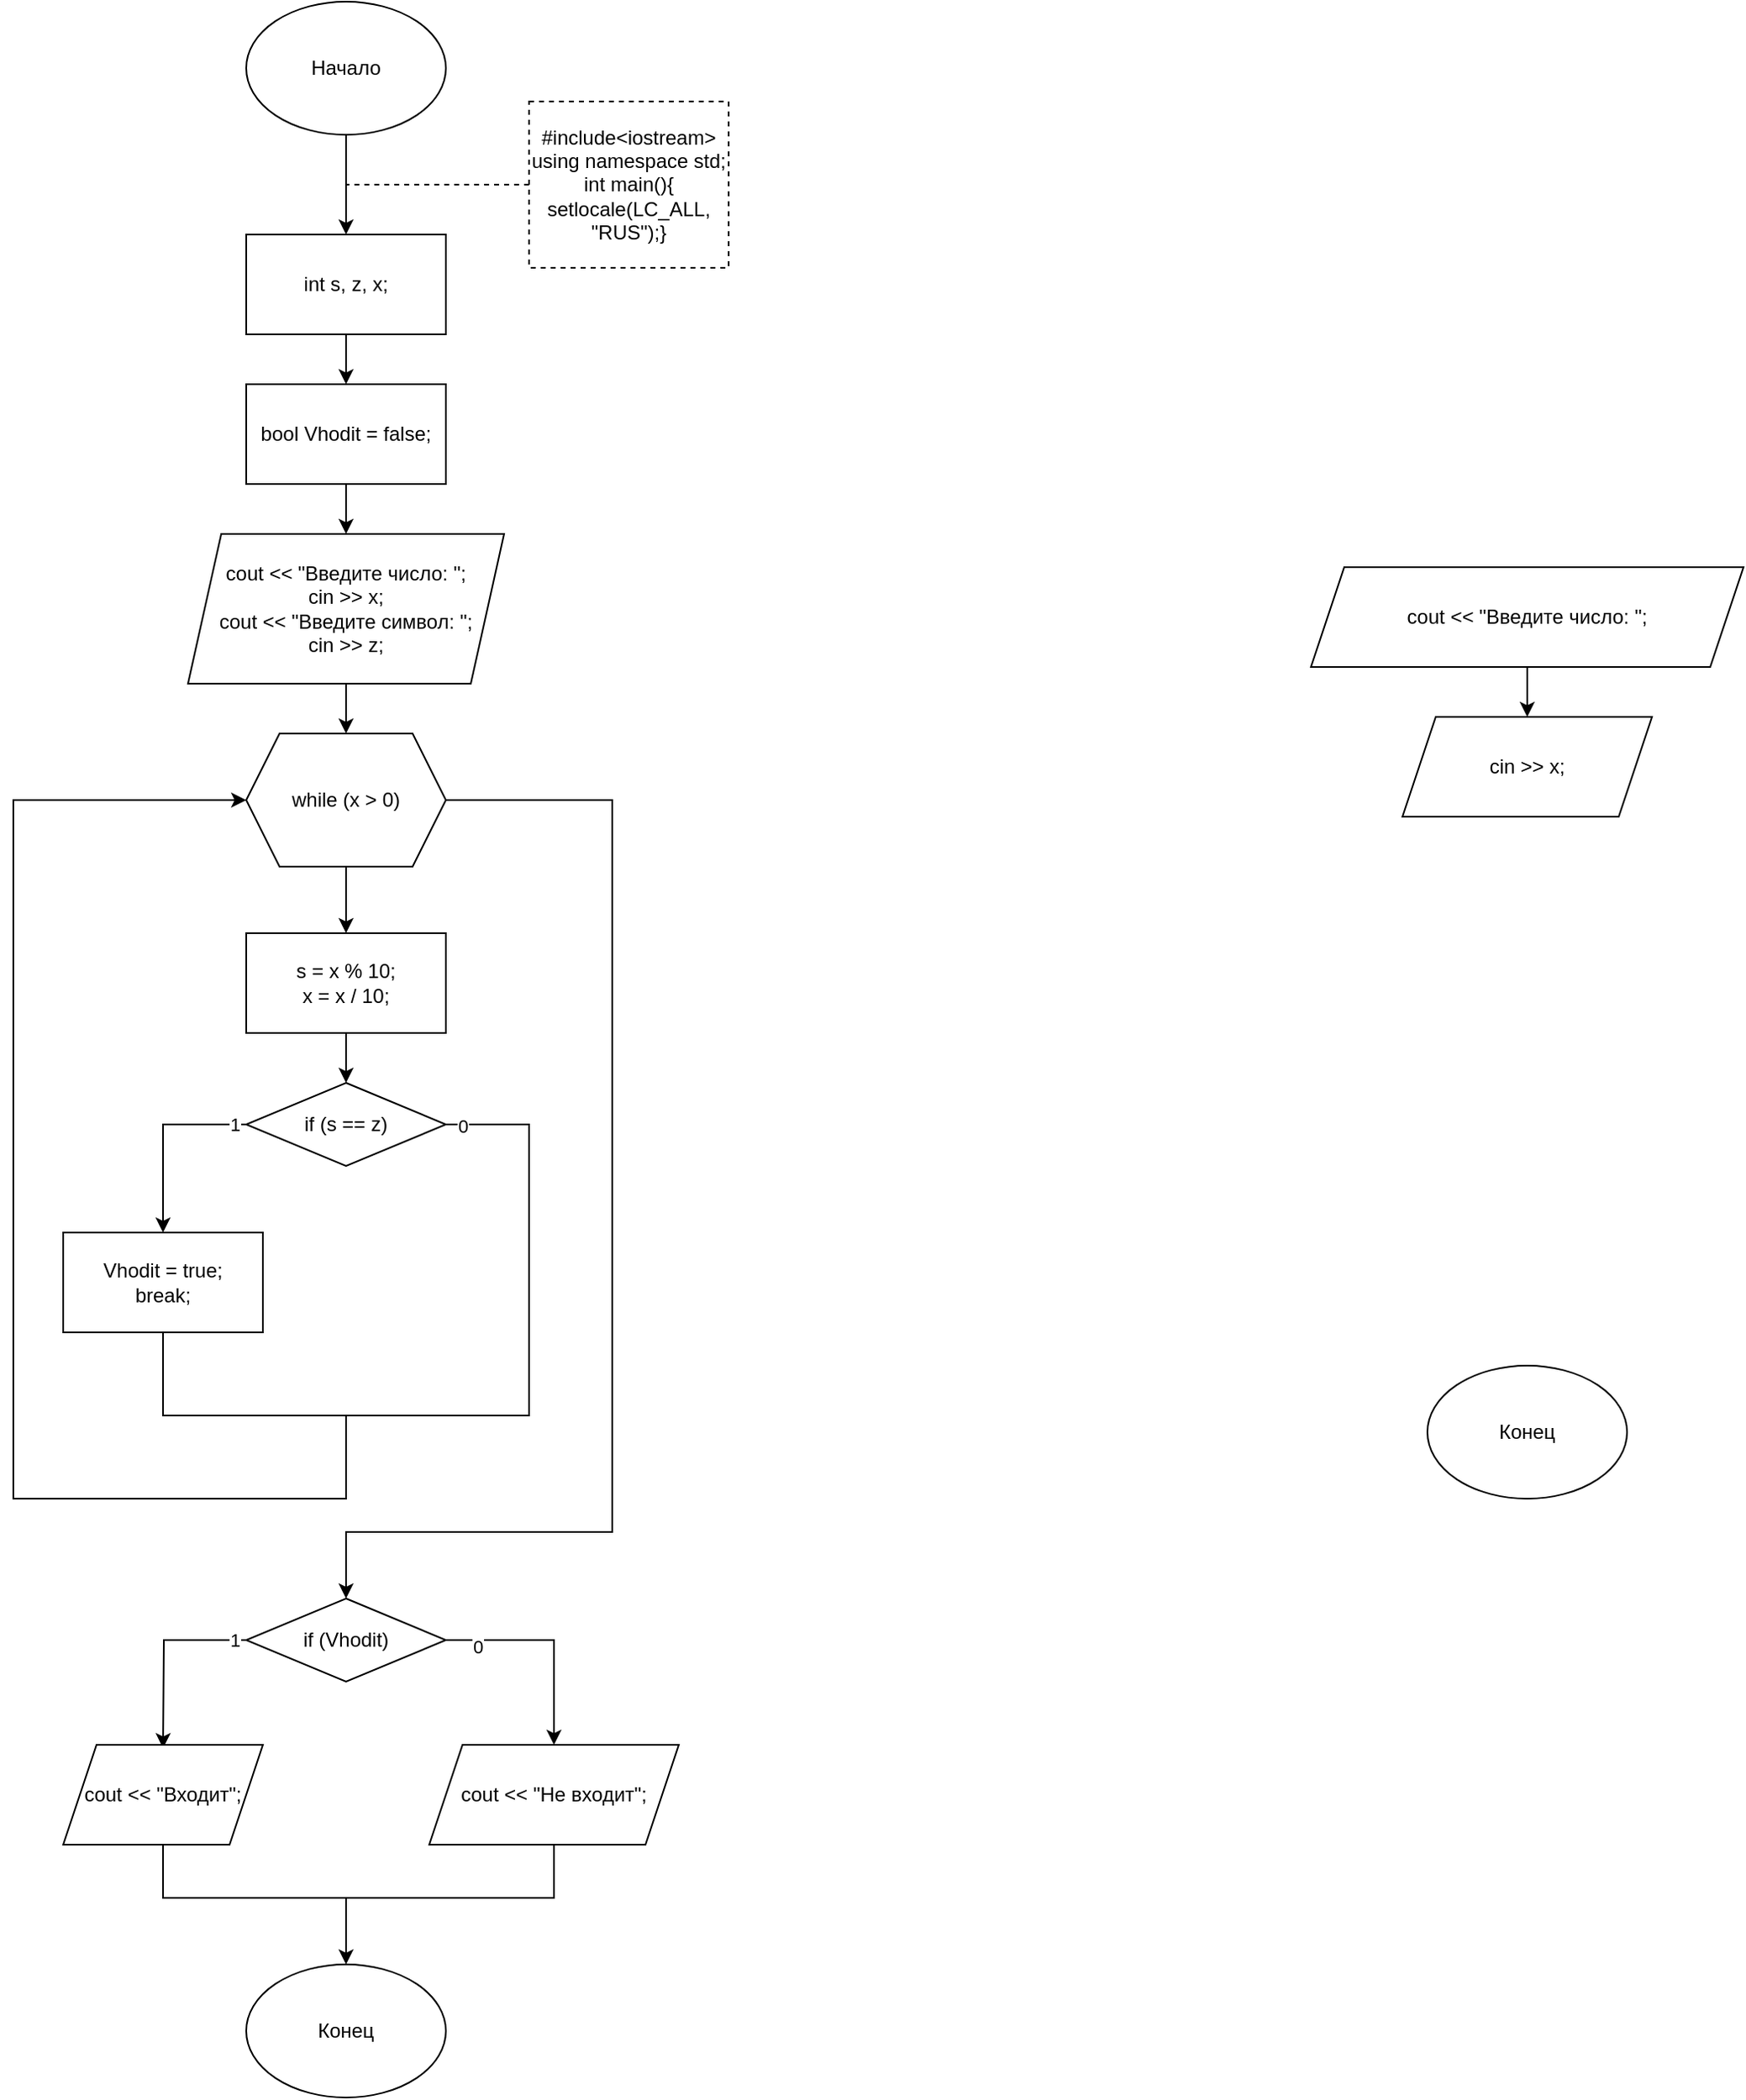 <mxfile version="15.7.3" type="device"><diagram id="bM8H9cmuLMVbU25NhdzE" name="Страница 1"><mxGraphModel dx="918" dy="754" grid="1" gridSize="10" guides="1" tooltips="1" connect="1" arrows="1" fold="1" page="1" pageScale="1" pageWidth="1654" pageHeight="2336" math="0" shadow="0"><root><mxCell id="0"/><mxCell id="1" parent="0"/><mxCell id="oUnCH5EAVkWIzdwZ0nZE-1" value="" style="edgeStyle=orthogonalEdgeStyle;rounded=0;orthogonalLoop=1;jettySize=auto;html=1;" edge="1" parent="1" source="oUnCH5EAVkWIzdwZ0nZE-2" target="oUnCH5EAVkWIzdwZ0nZE-4"><mxGeometry relative="1" as="geometry"/></mxCell><mxCell id="oUnCH5EAVkWIzdwZ0nZE-2" value="Начало" style="ellipse;whiteSpace=wrap;html=1;" vertex="1" parent="1"><mxGeometry x="340" y="60" width="120" height="80" as="geometry"/></mxCell><mxCell id="oUnCH5EAVkWIzdwZ0nZE-20" value="" style="edgeStyle=orthogonalEdgeStyle;rounded=0;orthogonalLoop=1;jettySize=auto;html=1;" edge="1" parent="1" source="oUnCH5EAVkWIzdwZ0nZE-4" target="oUnCH5EAVkWIzdwZ0nZE-19"><mxGeometry relative="1" as="geometry"/></mxCell><mxCell id="oUnCH5EAVkWIzdwZ0nZE-4" value="&lt;span&gt;&#9;&lt;/span&gt;int s, z, x;" style="rounded=0;whiteSpace=wrap;html=1;align=center;" vertex="1" parent="1"><mxGeometry x="340" y="200" width="120" height="60" as="geometry"/></mxCell><mxCell id="oUnCH5EAVkWIzdwZ0nZE-5" value="&lt;div&gt;#include&amp;lt;iostream&amp;gt;&lt;/div&gt;&lt;div&gt;using namespace std;&lt;/div&gt;&lt;div&gt;int main(){&lt;/div&gt;setlocale(LC_ALL, &quot;RUS&quot;);}" style="rounded=0;whiteSpace=wrap;html=1;dashed=1;" vertex="1" parent="1"><mxGeometry x="510" y="120" width="120" height="100" as="geometry"/></mxCell><mxCell id="oUnCH5EAVkWIzdwZ0nZE-6" value="" style="endArrow=none;dashed=1;html=1;rounded=0;exitX=0;exitY=0.5;exitDx=0;exitDy=0;" edge="1" parent="1" source="oUnCH5EAVkWIzdwZ0nZE-5"><mxGeometry width="50" height="50" relative="1" as="geometry"><mxPoint x="390" y="490" as="sourcePoint"/><mxPoint x="400" y="170" as="targetPoint"/></mxGeometry></mxCell><mxCell id="oUnCH5EAVkWIzdwZ0nZE-7" value="" style="edgeStyle=orthogonalEdgeStyle;rounded=0;orthogonalLoop=1;jettySize=auto;html=1;" edge="1" parent="1" source="oUnCH5EAVkWIzdwZ0nZE-8" target="oUnCH5EAVkWIzdwZ0nZE-10"><mxGeometry relative="1" as="geometry"/></mxCell><mxCell id="oUnCH5EAVkWIzdwZ0nZE-8" value="&lt;span&gt;&#9;&lt;/span&gt;cout &amp;lt;&amp;lt; &quot;Введите число: &quot;;" style="shape=parallelogram;perimeter=parallelogramPerimeter;whiteSpace=wrap;html=1;fixedSize=1;" vertex="1" parent="1"><mxGeometry x="980" y="400" width="260" height="60" as="geometry"/></mxCell><mxCell id="oUnCH5EAVkWIzdwZ0nZE-10" value="&lt;span&gt;&#9;&lt;/span&gt;cin &amp;gt;&amp;gt; x;" style="shape=parallelogram;perimeter=parallelogramPerimeter;whiteSpace=wrap;html=1;fixedSize=1;" vertex="1" parent="1"><mxGeometry x="1035" y="490" width="150" height="60" as="geometry"/></mxCell><mxCell id="oUnCH5EAVkWIzdwZ0nZE-11" value="" style="edgeStyle=orthogonalEdgeStyle;rounded=0;orthogonalLoop=1;jettySize=auto;html=1;" edge="1" parent="1" source="oUnCH5EAVkWIzdwZ0nZE-13" target="oUnCH5EAVkWIzdwZ0nZE-15"><mxGeometry relative="1" as="geometry"/></mxCell><mxCell id="oUnCH5EAVkWIzdwZ0nZE-12" value="" style="edgeStyle=orthogonalEdgeStyle;rounded=0;orthogonalLoop=1;jettySize=auto;html=1;exitX=1;exitY=0.5;exitDx=0;exitDy=0;exitPerimeter=0;entryX=0.5;entryY=0;entryDx=0;entryDy=0;" edge="1" parent="1" source="oUnCH5EAVkWIzdwZ0nZE-13"><mxGeometry relative="1" as="geometry"><Array as="points"><mxPoint x="560" y="540"/><mxPoint x="560" y="980"/><mxPoint x="400" y="980"/><mxPoint x="400" y="1010"/></Array><mxPoint x="400" y="1020.0" as="targetPoint"/></mxGeometry></mxCell><mxCell id="oUnCH5EAVkWIzdwZ0nZE-13" value="&lt;span&gt;&#9;&lt;/span&gt;while (x &amp;gt; 0)" style="shape=hexagon;perimeter=hexagonPerimeter2;whiteSpace=wrap;html=1;fixedSize=1;" vertex="1" parent="1"><mxGeometry x="340" y="500" width="120" height="80" as="geometry"/></mxCell><mxCell id="oUnCH5EAVkWIzdwZ0nZE-38" value="" style="edgeStyle=orthogonalEdgeStyle;rounded=0;orthogonalLoop=1;jettySize=auto;html=1;" edge="1" parent="1" source="oUnCH5EAVkWIzdwZ0nZE-15" target="oUnCH5EAVkWIzdwZ0nZE-37"><mxGeometry relative="1" as="geometry"/></mxCell><mxCell id="oUnCH5EAVkWIzdwZ0nZE-15" value="&lt;div&gt;&lt;span&gt;&#9;&lt;/span&gt;s = x % 10;&lt;/div&gt;&lt;div&gt;&lt;span&gt;&#9;&#9;&lt;/span&gt;x = x / 10;&lt;/div&gt;" style="rounded=0;whiteSpace=wrap;html=1;" vertex="1" parent="1"><mxGeometry x="340" y="620" width="120" height="60" as="geometry"/></mxCell><mxCell id="oUnCH5EAVkWIzdwZ0nZE-18" value="Конец" style="ellipse;whiteSpace=wrap;html=1;" vertex="1" parent="1"><mxGeometry x="1050" y="880" width="120" height="80" as="geometry"/></mxCell><mxCell id="oUnCH5EAVkWIzdwZ0nZE-22" value="" style="edgeStyle=orthogonalEdgeStyle;rounded=0;orthogonalLoop=1;jettySize=auto;html=1;" edge="1" parent="1" source="oUnCH5EAVkWIzdwZ0nZE-19" target="oUnCH5EAVkWIzdwZ0nZE-21"><mxGeometry relative="1" as="geometry"/></mxCell><mxCell id="oUnCH5EAVkWIzdwZ0nZE-19" value="bool Vhodit = false;" style="whiteSpace=wrap;html=1;rounded=0;" vertex="1" parent="1"><mxGeometry x="340" y="290" width="120" height="60" as="geometry"/></mxCell><mxCell id="oUnCH5EAVkWIzdwZ0nZE-36" value="" style="edgeStyle=orthogonalEdgeStyle;rounded=0;orthogonalLoop=1;jettySize=auto;html=1;" edge="1" parent="1" source="oUnCH5EAVkWIzdwZ0nZE-21" target="oUnCH5EAVkWIzdwZ0nZE-13"><mxGeometry relative="1" as="geometry"/></mxCell><mxCell id="oUnCH5EAVkWIzdwZ0nZE-21" value="&lt;div&gt;cout &amp;lt;&amp;lt; &quot;Введите число: &quot;;&lt;/div&gt;&lt;div&gt;cin &amp;gt;&amp;gt; x;&lt;/div&gt;&lt;div&gt;cout &amp;lt;&amp;lt; &quot;Введите символ: &quot;;&lt;/div&gt;&lt;div&gt;cin &amp;gt;&amp;gt; z;&lt;/div&gt;" style="shape=parallelogram;perimeter=parallelogramPerimeter;whiteSpace=wrap;html=1;fixedSize=1;rounded=0;align=center;" vertex="1" parent="1"><mxGeometry x="305" y="380" width="190" height="90" as="geometry"/></mxCell><mxCell id="oUnCH5EAVkWIzdwZ0nZE-40" style="edgeStyle=orthogonalEdgeStyle;rounded=0;orthogonalLoop=1;jettySize=auto;html=1;entryX=0.5;entryY=0;entryDx=0;entryDy=0;exitX=0;exitY=0.5;exitDx=0;exitDy=0;" edge="1" parent="1" source="oUnCH5EAVkWIzdwZ0nZE-37" target="oUnCH5EAVkWIzdwZ0nZE-39"><mxGeometry relative="1" as="geometry"/></mxCell><mxCell id="oUnCH5EAVkWIzdwZ0nZE-41" value="1" style="edgeLabel;html=1;align=center;verticalAlign=middle;resizable=0;points=[];" vertex="1" connectable="0" parent="oUnCH5EAVkWIzdwZ0nZE-40"><mxGeometry x="-0.881" relative="1" as="geometry"><mxPoint as="offset"/></mxGeometry></mxCell><mxCell id="oUnCH5EAVkWIzdwZ0nZE-37" value="&lt;span&gt;&#9;&lt;/span&gt;if (s == z)" style="rhombus;whiteSpace=wrap;html=1;align=center;" vertex="1" parent="1"><mxGeometry x="340" y="710" width="120" height="50" as="geometry"/></mxCell><mxCell id="oUnCH5EAVkWIzdwZ0nZE-39" value="&lt;div&gt;&lt;span&gt;&#9;&#9;&#9;&lt;/span&gt;Vhodit = true;&lt;/div&gt;&lt;div&gt;&lt;span&gt;&#9;&#9;&#9;&lt;/span&gt;break;&lt;/div&gt;" style="rounded=0;whiteSpace=wrap;html=1;align=center;" vertex="1" parent="1"><mxGeometry x="230" y="800" width="120" height="60" as="geometry"/></mxCell><mxCell id="oUnCH5EAVkWIzdwZ0nZE-42" value="" style="endArrow=none;html=1;rounded=0;entryX=0.5;entryY=1;entryDx=0;entryDy=0;exitX=1;exitY=0.5;exitDx=0;exitDy=0;" edge="1" parent="1" source="oUnCH5EAVkWIzdwZ0nZE-37" target="oUnCH5EAVkWIzdwZ0nZE-39"><mxGeometry width="50" height="50" relative="1" as="geometry"><mxPoint x="470" y="910" as="sourcePoint"/><mxPoint x="520" y="860" as="targetPoint"/><Array as="points"><mxPoint x="510" y="735"/><mxPoint x="510" y="910"/><mxPoint x="290" y="910"/></Array></mxGeometry></mxCell><mxCell id="oUnCH5EAVkWIzdwZ0nZE-43" value="0" style="edgeLabel;html=1;align=center;verticalAlign=middle;resizable=0;points=[];" vertex="1" connectable="0" parent="oUnCH5EAVkWIzdwZ0nZE-42"><mxGeometry x="-0.961" y="-1" relative="1" as="geometry"><mxPoint as="offset"/></mxGeometry></mxCell><mxCell id="oUnCH5EAVkWIzdwZ0nZE-44" value="" style="endArrow=classic;html=1;rounded=0;entryX=0;entryY=0.5;entryDx=0;entryDy=0;" edge="1" parent="1" target="oUnCH5EAVkWIzdwZ0nZE-13"><mxGeometry width="50" height="50" relative="1" as="geometry"><mxPoint x="400" y="910" as="sourcePoint"/><mxPoint x="510" y="720" as="targetPoint"/><Array as="points"><mxPoint x="400" y="960"/><mxPoint x="200" y="960"/><mxPoint x="200" y="540"/></Array></mxGeometry></mxCell><mxCell id="oUnCH5EAVkWIzdwZ0nZE-46" style="edgeStyle=orthogonalEdgeStyle;rounded=0;orthogonalLoop=1;jettySize=auto;html=1;entryX=0.5;entryY=0;entryDx=0;entryDy=0;exitX=0;exitY=0.5;exitDx=0;exitDy=0;" edge="1" parent="1" source="oUnCH5EAVkWIzdwZ0nZE-48"><mxGeometry relative="1" as="geometry"><mxPoint x="290" y="1110.0" as="targetPoint"/></mxGeometry></mxCell><mxCell id="oUnCH5EAVkWIzdwZ0nZE-47" value="1" style="edgeLabel;html=1;align=center;verticalAlign=middle;resizable=0;points=[];" vertex="1" connectable="0" parent="oUnCH5EAVkWIzdwZ0nZE-46"><mxGeometry x="-0.881" relative="1" as="geometry"><mxPoint as="offset"/></mxGeometry></mxCell><mxCell id="oUnCH5EAVkWIzdwZ0nZE-54" value="" style="edgeStyle=orthogonalEdgeStyle;rounded=0;orthogonalLoop=1;jettySize=auto;html=1;exitX=1;exitY=0.5;exitDx=0;exitDy=0;" edge="1" parent="1" source="oUnCH5EAVkWIzdwZ0nZE-48" target="oUnCH5EAVkWIzdwZ0nZE-53"><mxGeometry relative="1" as="geometry"/></mxCell><mxCell id="oUnCH5EAVkWIzdwZ0nZE-55" value="0" style="edgeLabel;html=1;align=center;verticalAlign=middle;resizable=0;points=[];" vertex="1" connectable="0" parent="oUnCH5EAVkWIzdwZ0nZE-54"><mxGeometry x="-0.708" y="-4" relative="1" as="geometry"><mxPoint as="offset"/></mxGeometry></mxCell><mxCell id="oUnCH5EAVkWIzdwZ0nZE-48" value="&lt;span&gt;&#9;&lt;/span&gt;if (Vhodit)" style="rhombus;whiteSpace=wrap;html=1;align=center;" vertex="1" parent="1"><mxGeometry x="340" y="1020" width="120" height="50" as="geometry"/></mxCell><mxCell id="oUnCH5EAVkWIzdwZ0nZE-52" value="&lt;span&gt;&#9;&#9;&lt;/span&gt;cout &amp;lt;&amp;lt; &quot;Входит&quot;;" style="shape=parallelogram;perimeter=parallelogramPerimeter;whiteSpace=wrap;html=1;fixedSize=1;align=center;" vertex="1" parent="1"><mxGeometry x="230" y="1108" width="120" height="60" as="geometry"/></mxCell><mxCell id="oUnCH5EAVkWIzdwZ0nZE-53" value="&lt;span&gt;&#9;&#9;&lt;/span&gt;cout &amp;lt;&amp;lt; &quot;Не входит&quot;;" style="shape=parallelogram;perimeter=parallelogramPerimeter;whiteSpace=wrap;html=1;fixedSize=1;" vertex="1" parent="1"><mxGeometry x="450" y="1108" width="150" height="60" as="geometry"/></mxCell><mxCell id="oUnCH5EAVkWIzdwZ0nZE-56" value="" style="endArrow=none;html=1;rounded=0;exitX=0.5;exitY=1;exitDx=0;exitDy=0;entryX=0.5;entryY=1;entryDx=0;entryDy=0;" edge="1" parent="1" source="oUnCH5EAVkWIzdwZ0nZE-53" target="oUnCH5EAVkWIzdwZ0nZE-52"><mxGeometry width="50" height="50" relative="1" as="geometry"><mxPoint x="525" y="1200" as="sourcePoint"/><mxPoint x="525" y="1210" as="targetPoint"/><Array as="points"><mxPoint x="525" y="1200"/><mxPoint x="290" y="1200"/></Array></mxGeometry></mxCell><mxCell id="oUnCH5EAVkWIzdwZ0nZE-57" value="Конец" style="ellipse;whiteSpace=wrap;html=1;align=center;" vertex="1" parent="1"><mxGeometry x="340" y="1240" width="120" height="80" as="geometry"/></mxCell><mxCell id="oUnCH5EAVkWIzdwZ0nZE-58" value="" style="endArrow=classic;html=1;rounded=0;entryX=0.5;entryY=0;entryDx=0;entryDy=0;" edge="1" parent="1" target="oUnCH5EAVkWIzdwZ0nZE-57"><mxGeometry width="50" height="50" relative="1" as="geometry"><mxPoint x="400" y="1200" as="sourcePoint"/><mxPoint x="510" y="1100" as="targetPoint"/></mxGeometry></mxCell></root></mxGraphModel></diagram></mxfile>